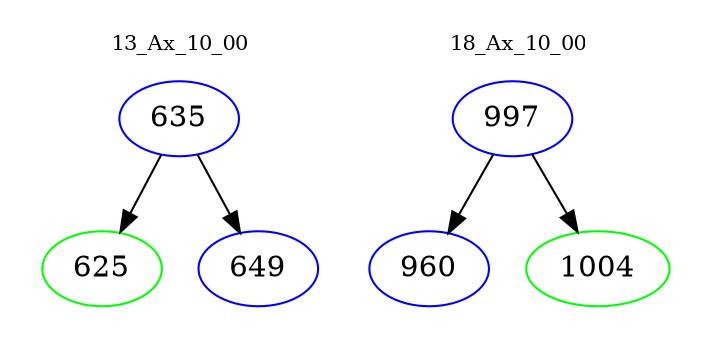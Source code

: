 digraph{
subgraph cluster_0 {
color = white
label = "13_Ax_10_00";
fontsize=10;
T0_635 [label="635", color="blue"]
T0_635 -> T0_625 [color="black"]
T0_625 [label="625", color="green"]
T0_635 -> T0_649 [color="black"]
T0_649 [label="649", color="blue"]
}
subgraph cluster_1 {
color = white
label = "18_Ax_10_00";
fontsize=10;
T1_997 [label="997", color="blue"]
T1_997 -> T1_960 [color="black"]
T1_960 [label="960", color="blue"]
T1_997 -> T1_1004 [color="black"]
T1_1004 [label="1004", color="green"]
}
}
